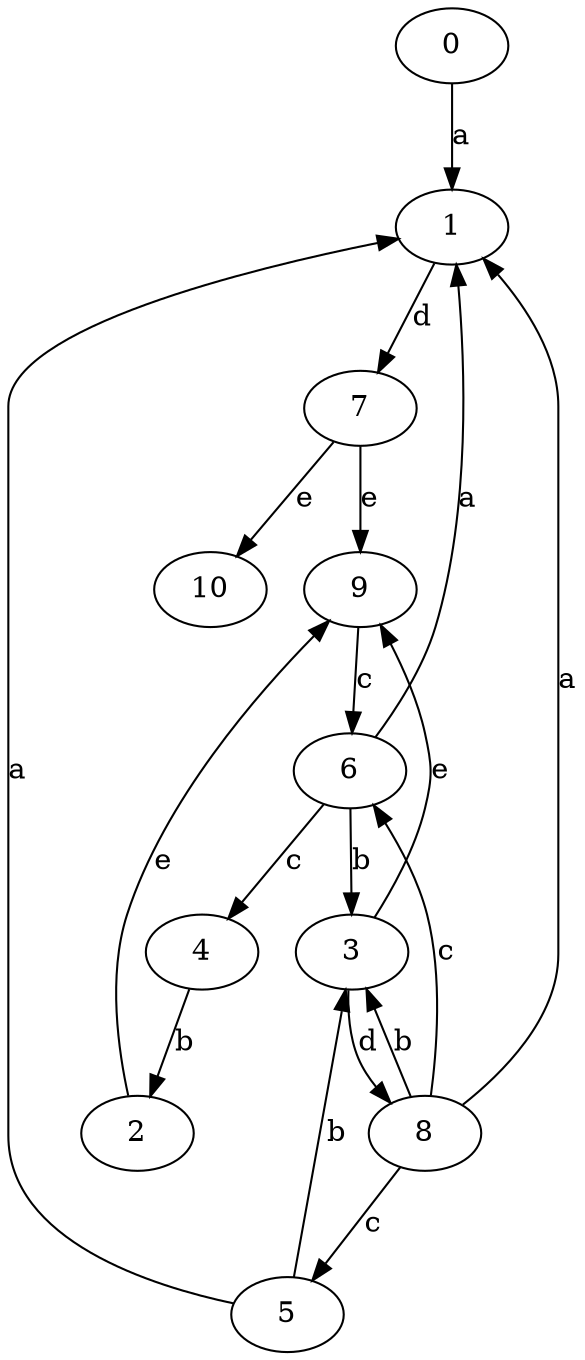 strict digraph  {
1;
2;
3;
4;
5;
6;
7;
8;
0;
9;
10;
1 -> 7  [label=d];
2 -> 9  [label=e];
3 -> 8  [label=d];
3 -> 9  [label=e];
4 -> 2  [label=b];
5 -> 1  [label=a];
5 -> 3  [label=b];
6 -> 1  [label=a];
6 -> 3  [label=b];
6 -> 4  [label=c];
7 -> 9  [label=e];
7 -> 10  [label=e];
8 -> 1  [label=a];
8 -> 3  [label=b];
8 -> 5  [label=c];
8 -> 6  [label=c];
0 -> 1  [label=a];
9 -> 6  [label=c];
}
